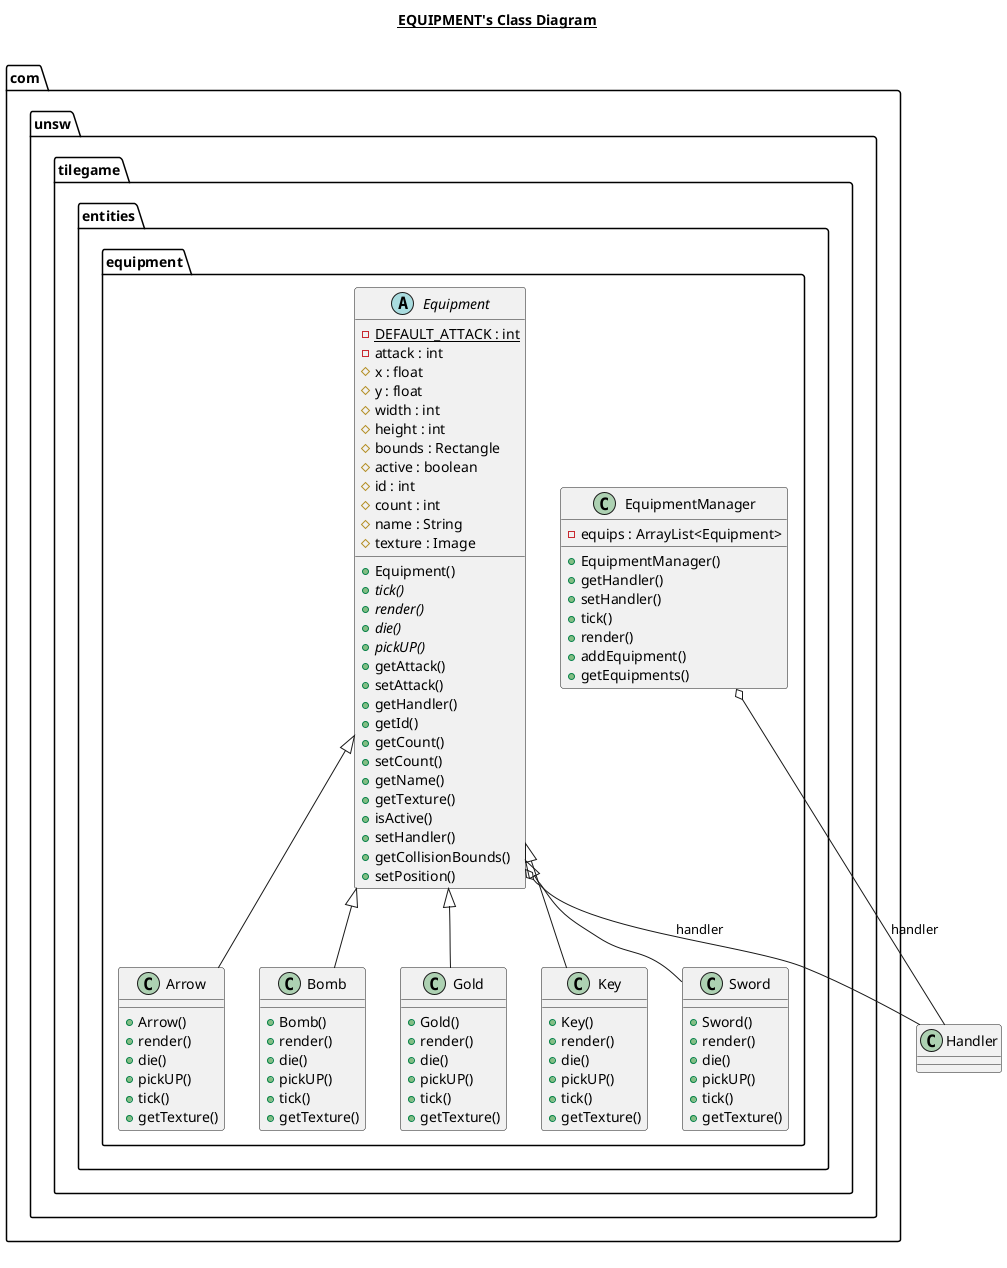 @startuml

title __EQUIPMENT's Class Diagram__\n

  package com.unsw.tilegame {
    package com.unsw.tilegame.entities {
      package com.unsw.tilegame.entities.equipment {
        class Arrow {
            + Arrow()
            + render()
            + die()
            + pickUP()
            + tick()
            + getTexture()
        }
      }
    }
  }
  

  package com.unsw.tilegame {
    package com.unsw.tilegame.entities {
      package com.unsw.tilegame.entities.equipment {
        class Bomb {
            + Bomb()
            + render()
            + die()
            + pickUP()
            + tick()
            + getTexture()
        }
      }
    }
  }
  

  package com.unsw.tilegame {
    package com.unsw.tilegame.entities {
      package com.unsw.tilegame.entities.equipment {
        abstract class Equipment {
            {static} - DEFAULT_ATTACK : int
            - attack : int
            # x : float
            # y : float
            # width : int
            # height : int
            # bounds : Rectangle
            # active : boolean
            # id : int
            # count : int
            # name : String
            # texture : Image
            + Equipment()
            {abstract} + tick()
            {abstract} + render()
            {abstract} + die()
            {abstract} + pickUP()
            + getAttack()
            + setAttack()
            + getHandler()
            + getId()
            + getCount()
            + setCount()
            + getName()
            + getTexture()
            + isActive()
            + setHandler()
            + getCollisionBounds()
            + setPosition()
        }
      }
    }
  }
  

  package com.unsw.tilegame {
    package com.unsw.tilegame.entities {
      package com.unsw.tilegame.entities.equipment {
        class EquipmentManager {
            - equips : ArrayList<Equipment>
            + EquipmentManager()
            + getHandler()
            + setHandler()
            + tick()
            + render()
            + addEquipment()
            + getEquipments()
        }
      }
    }
  }
  

  package com.unsw.tilegame {
    package com.unsw.tilegame.entities {
      package com.unsw.tilegame.entities.equipment {
        class Gold {
            + Gold()
            + render()
            + die()
            + pickUP()
            + tick()
            + getTexture()
        }
      }
    }
  }
  

  package com.unsw.tilegame {
    package com.unsw.tilegame.entities {
      package com.unsw.tilegame.entities.equipment {
        class Key {
            + Key()
            + render()
            + die()
            + pickUP()
            + tick()
            + getTexture()
        }
      }
    }
  }
  

  package com.unsw.tilegame {
    package com.unsw.tilegame.entities {
      package com.unsw.tilegame.entities.equipment {
        class Sword {
            + Sword()
            + render()
            + die()
            + pickUP()
            + tick()
            + getTexture()
        }
      }
    }
  }
  

  Arrow -up-|> Equipment
  Bomb -up-|> Equipment
  Equipment o-- Handler : handler
  EquipmentManager o-- Handler : handler
  Gold -up-|> Equipment
  Key -up-|> Equipment
  Sword -up-|> Equipment


right footer

endfooter

@enduml
